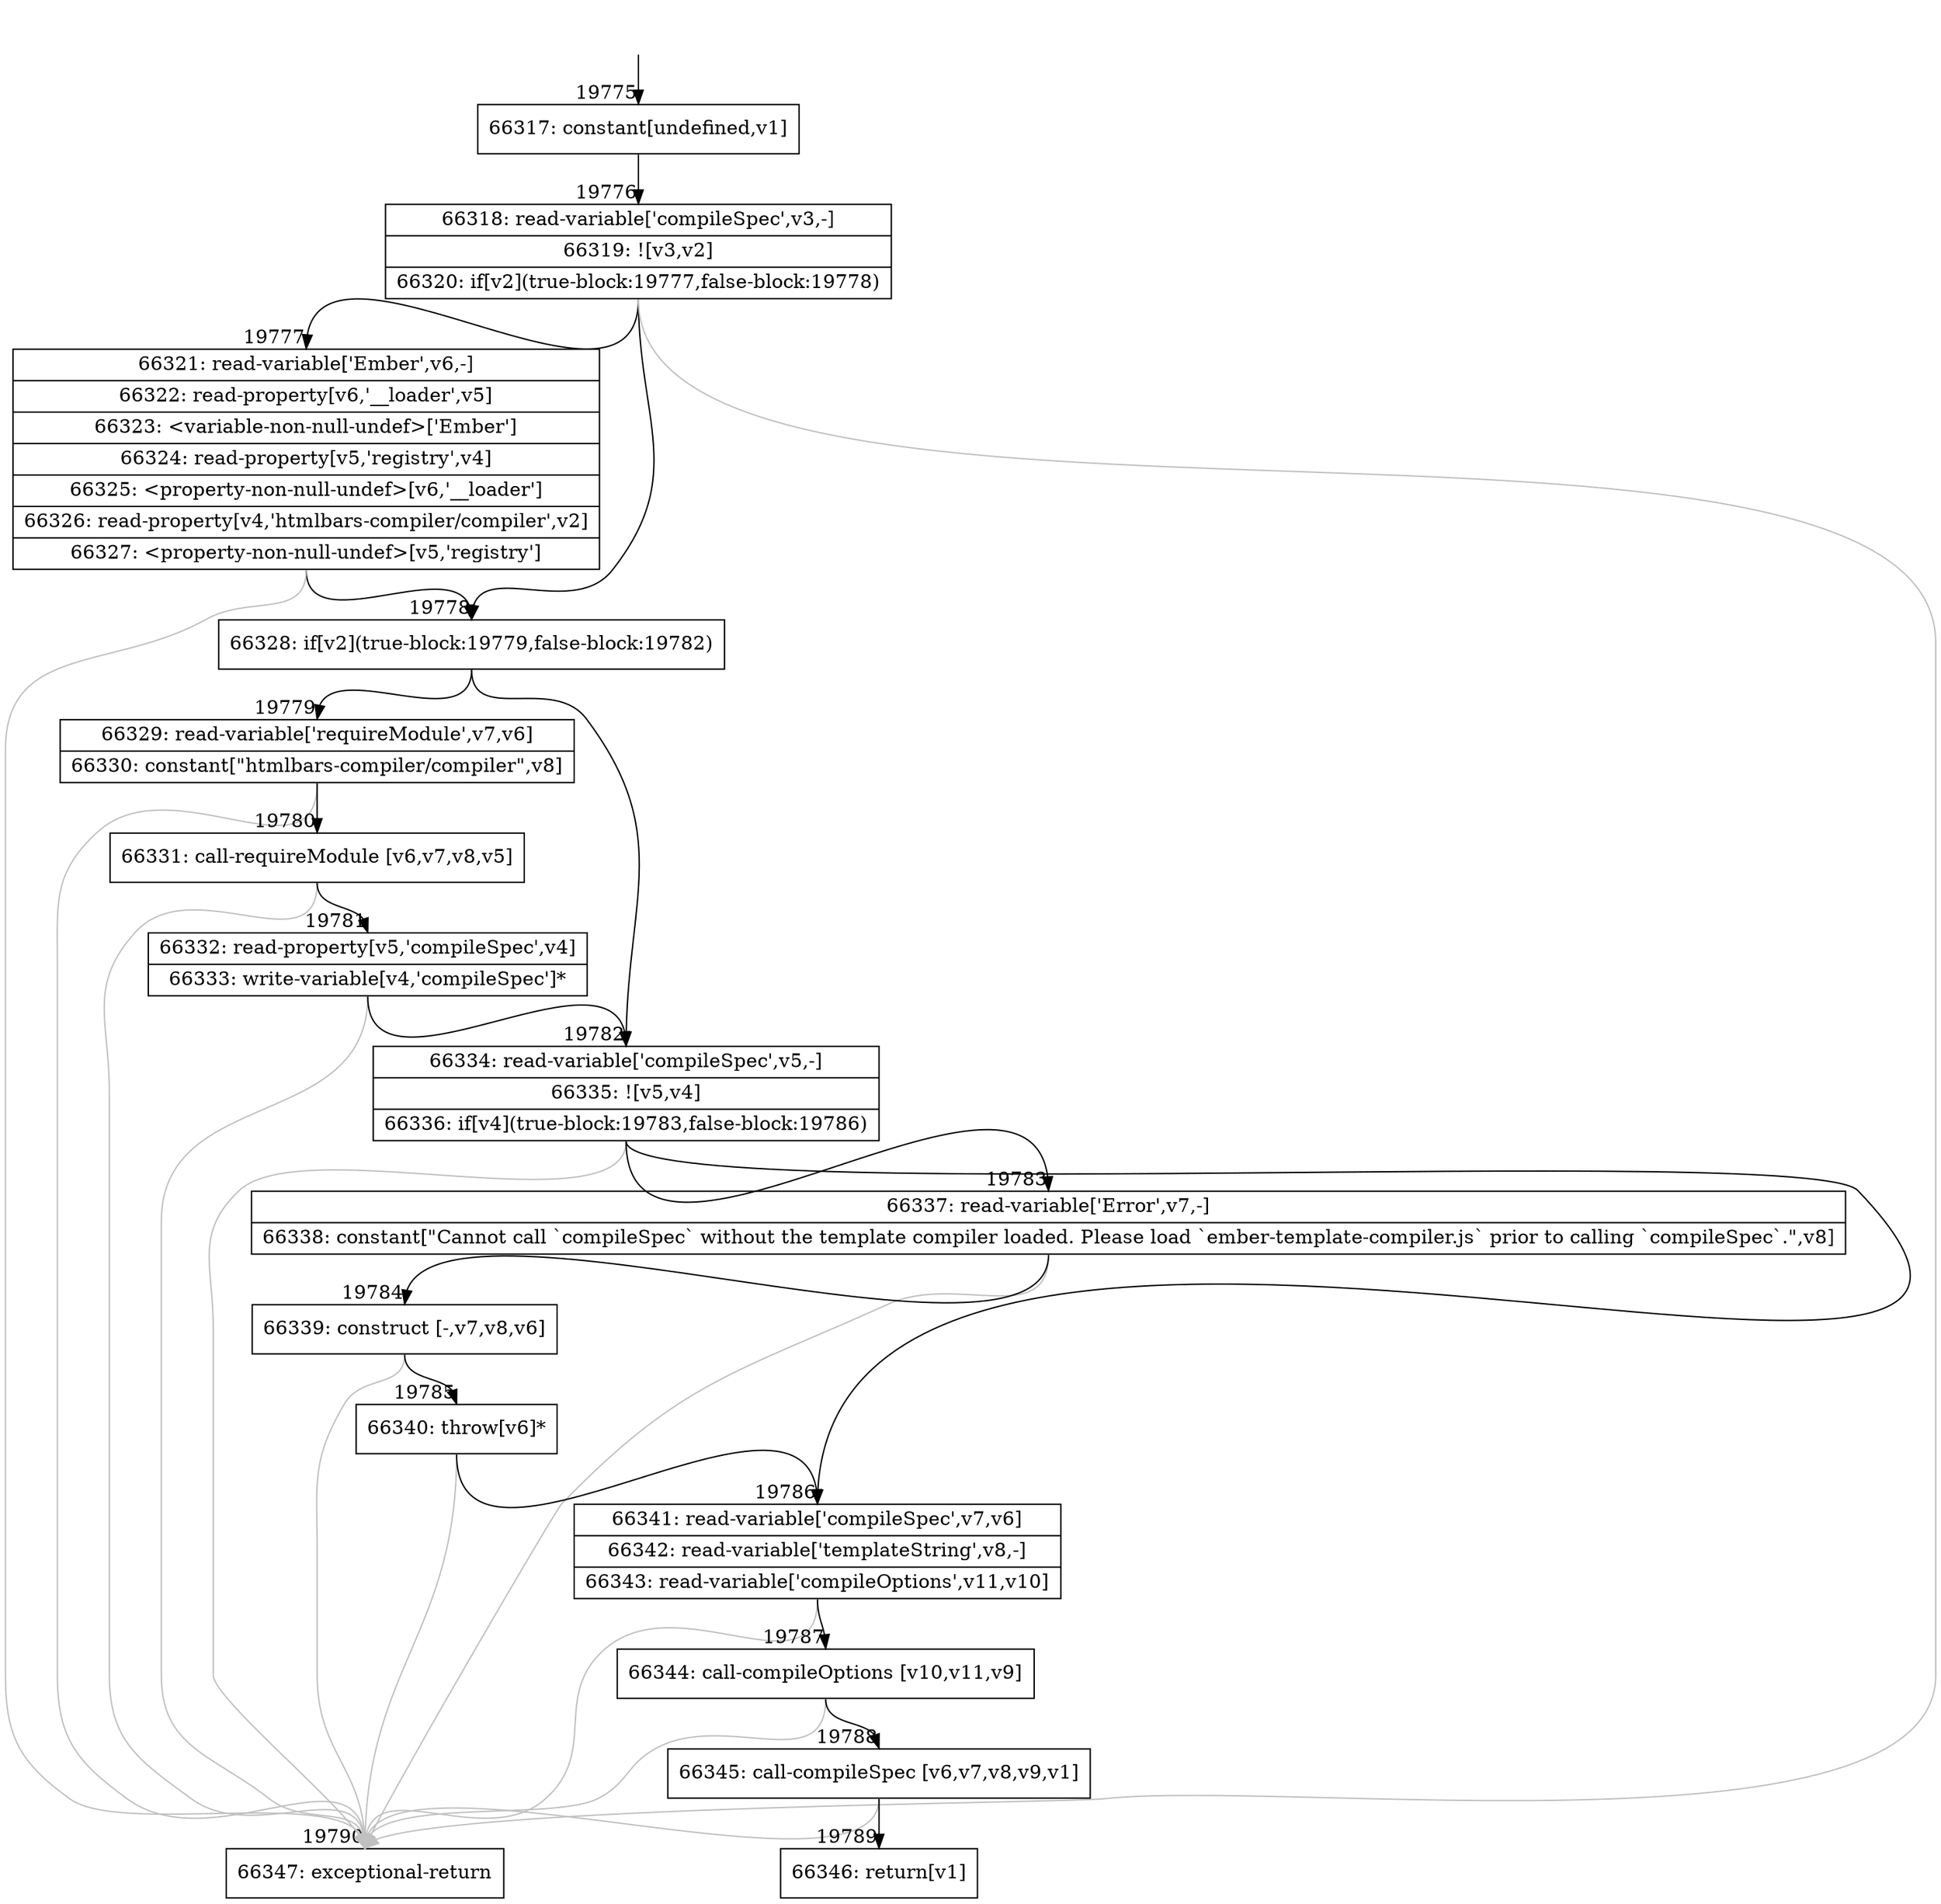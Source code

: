 digraph {
rankdir="TD"
BB_entry1708[shape=none,label=""];
BB_entry1708 -> BB19775 [tailport=s, headport=n, headlabel="    19775"]
BB19775 [shape=record label="{66317: constant[undefined,v1]}" ] 
BB19775 -> BB19776 [tailport=s, headport=n, headlabel="      19776"]
BB19776 [shape=record label="{66318: read-variable['compileSpec',v3,-]|66319: ![v3,v2]|66320: if[v2](true-block:19777,false-block:19778)}" ] 
BB19776 -> BB19778 [tailport=s, headport=n, headlabel="      19778"]
BB19776 -> BB19777 [tailport=s, headport=n, headlabel="      19777"]
BB19776 -> BB19790 [tailport=s, headport=n, color=gray, headlabel="      19790"]
BB19777 [shape=record label="{66321: read-variable['Ember',v6,-]|66322: read-property[v6,'__loader',v5]|66323: \<variable-non-null-undef\>['Ember']|66324: read-property[v5,'registry',v4]|66325: \<property-non-null-undef\>[v6,'__loader']|66326: read-property[v4,'htmlbars-compiler/compiler',v2]|66327: \<property-non-null-undef\>[v5,'registry']}" ] 
BB19777 -> BB19778 [tailport=s, headport=n]
BB19777 -> BB19790 [tailport=s, headport=n, color=gray]
BB19778 [shape=record label="{66328: if[v2](true-block:19779,false-block:19782)}" ] 
BB19778 -> BB19779 [tailport=s, headport=n, headlabel="      19779"]
BB19778 -> BB19782 [tailport=s, headport=n, headlabel="      19782"]
BB19779 [shape=record label="{66329: read-variable['requireModule',v7,v6]|66330: constant[\"htmlbars-compiler/compiler\",v8]}" ] 
BB19779 -> BB19780 [tailport=s, headport=n, headlabel="      19780"]
BB19779 -> BB19790 [tailport=s, headport=n, color=gray]
BB19780 [shape=record label="{66331: call-requireModule [v6,v7,v8,v5]}" ] 
BB19780 -> BB19781 [tailport=s, headport=n, headlabel="      19781"]
BB19780 -> BB19790 [tailport=s, headport=n, color=gray]
BB19781 [shape=record label="{66332: read-property[v5,'compileSpec',v4]|66333: write-variable[v4,'compileSpec']*}" ] 
BB19781 -> BB19782 [tailport=s, headport=n]
BB19781 -> BB19790 [tailport=s, headport=n, color=gray]
BB19782 [shape=record label="{66334: read-variable['compileSpec',v5,-]|66335: ![v5,v4]|66336: if[v4](true-block:19783,false-block:19786)}" ] 
BB19782 -> BB19783 [tailport=s, headport=n, headlabel="      19783"]
BB19782 -> BB19786 [tailport=s, headport=n, headlabel="      19786"]
BB19782 -> BB19790 [tailport=s, headport=n, color=gray]
BB19783 [shape=record label="{66337: read-variable['Error',v7,-]|66338: constant[\"Cannot call `compileSpec` without the template compiler loaded. Please load `ember-template-compiler.js` prior to calling `compileSpec`.\",v8]}" ] 
BB19783 -> BB19784 [tailport=s, headport=n, headlabel="      19784"]
BB19783 -> BB19790 [tailport=s, headport=n, color=gray]
BB19784 [shape=record label="{66339: construct [-,v7,v8,v6]}" ] 
BB19784 -> BB19785 [tailport=s, headport=n, headlabel="      19785"]
BB19784 -> BB19790 [tailport=s, headport=n, color=gray]
BB19785 [shape=record label="{66340: throw[v6]*}" ] 
BB19785 -> BB19786 [tailport=s, headport=n]
BB19785 -> BB19790 [tailport=s, headport=n, color=gray]
BB19786 [shape=record label="{66341: read-variable['compileSpec',v7,v6]|66342: read-variable['templateString',v8,-]|66343: read-variable['compileOptions',v11,v10]}" ] 
BB19786 -> BB19787 [tailport=s, headport=n, headlabel="      19787"]
BB19786 -> BB19790 [tailport=s, headport=n, color=gray]
BB19787 [shape=record label="{66344: call-compileOptions [v10,v11,v9]}" ] 
BB19787 -> BB19788 [tailport=s, headport=n, headlabel="      19788"]
BB19787 -> BB19790 [tailport=s, headport=n, color=gray]
BB19788 [shape=record label="{66345: call-compileSpec [v6,v7,v8,v9,v1]}" ] 
BB19788 -> BB19789 [tailport=s, headport=n, headlabel="      19789"]
BB19788 -> BB19790 [tailport=s, headport=n, color=gray]
BB19789 [shape=record label="{66346: return[v1]}" ] 
BB19790 [shape=record label="{66347: exceptional-return}" ] 
//#$~ 36984
}
